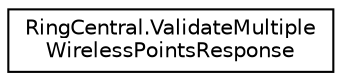 digraph "Graphical Class Hierarchy"
{
 // LATEX_PDF_SIZE
  edge [fontname="Helvetica",fontsize="10",labelfontname="Helvetica",labelfontsize="10"];
  node [fontname="Helvetica",fontsize="10",shape=record];
  rankdir="LR";
  Node0 [label="RingCentral.ValidateMultiple\lWirelessPointsResponse",height=0.2,width=0.4,color="black", fillcolor="white", style="filled",URL="$classRingCentral_1_1ValidateMultipleWirelessPointsResponse.html",tooltip=" "];
}
